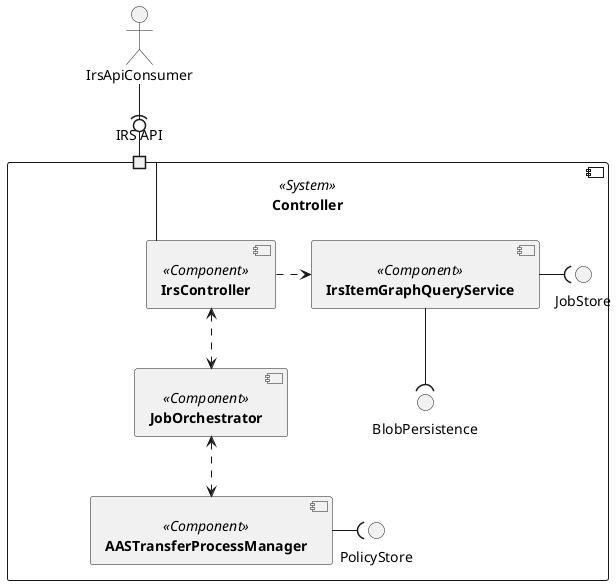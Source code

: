 @startuml
skinparam monochrome true
skinparam shadowing false
skinparam linetype ortho
skinparam defaultFontName "Architects daughter"

 component [**Controller**] <<System>> as Controller {
    component [**IrsController**] <<Component>> as IrsController
    component [**IrsItemGraphQueryService**] <<Component>> as IrsItemGraphQueryService
        port "IRS API" as API_PORT
    component [**JobOrchestrator**] <<Component>> as JobOrchestrator
    interface JobStore
    interface BlobPersistence
    IrsController .>  IrsItemGraphQueryService
    component [**AASTransferProcessManager**] <<Component>> as AASTransferProcessManager
    interface PolicyStore
 }

  actor IrsApiConsumer

  IrsController <..> JobOrchestrator
  IrsController -up- API_PORT
  IrsApiConsumer -(0- API_PORT
  IrsItemGraphQueryService -( JobStore
  IrsItemGraphQueryService --( BlobPersistence
  JobOrchestrator <..> AASTransferProcessManager
  AASTransferProcessManager -( PolicyStore

@enduml